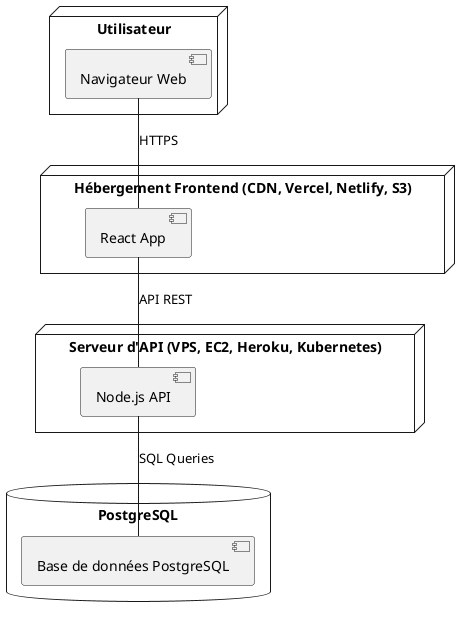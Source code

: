 @startuml deployment
node "Utilisateur" {
  [Navigateur Web] 
}

node "Hébergement Frontend (CDN, Vercel, Netlify, S3)" {
  [React App]
}

node "Serveur d'API (VPS, EC2, Heroku, Kubernetes)" {
  [Node.js API]

}

database "PostgreSQL" {
  [Base de données PostgreSQL]
}

[Navigateur Web] -- [React App] : HTTPS
[React App] -- [Node.js API] : API REST
[Node.js API] -- [Base de données PostgreSQL] : SQL Queries
